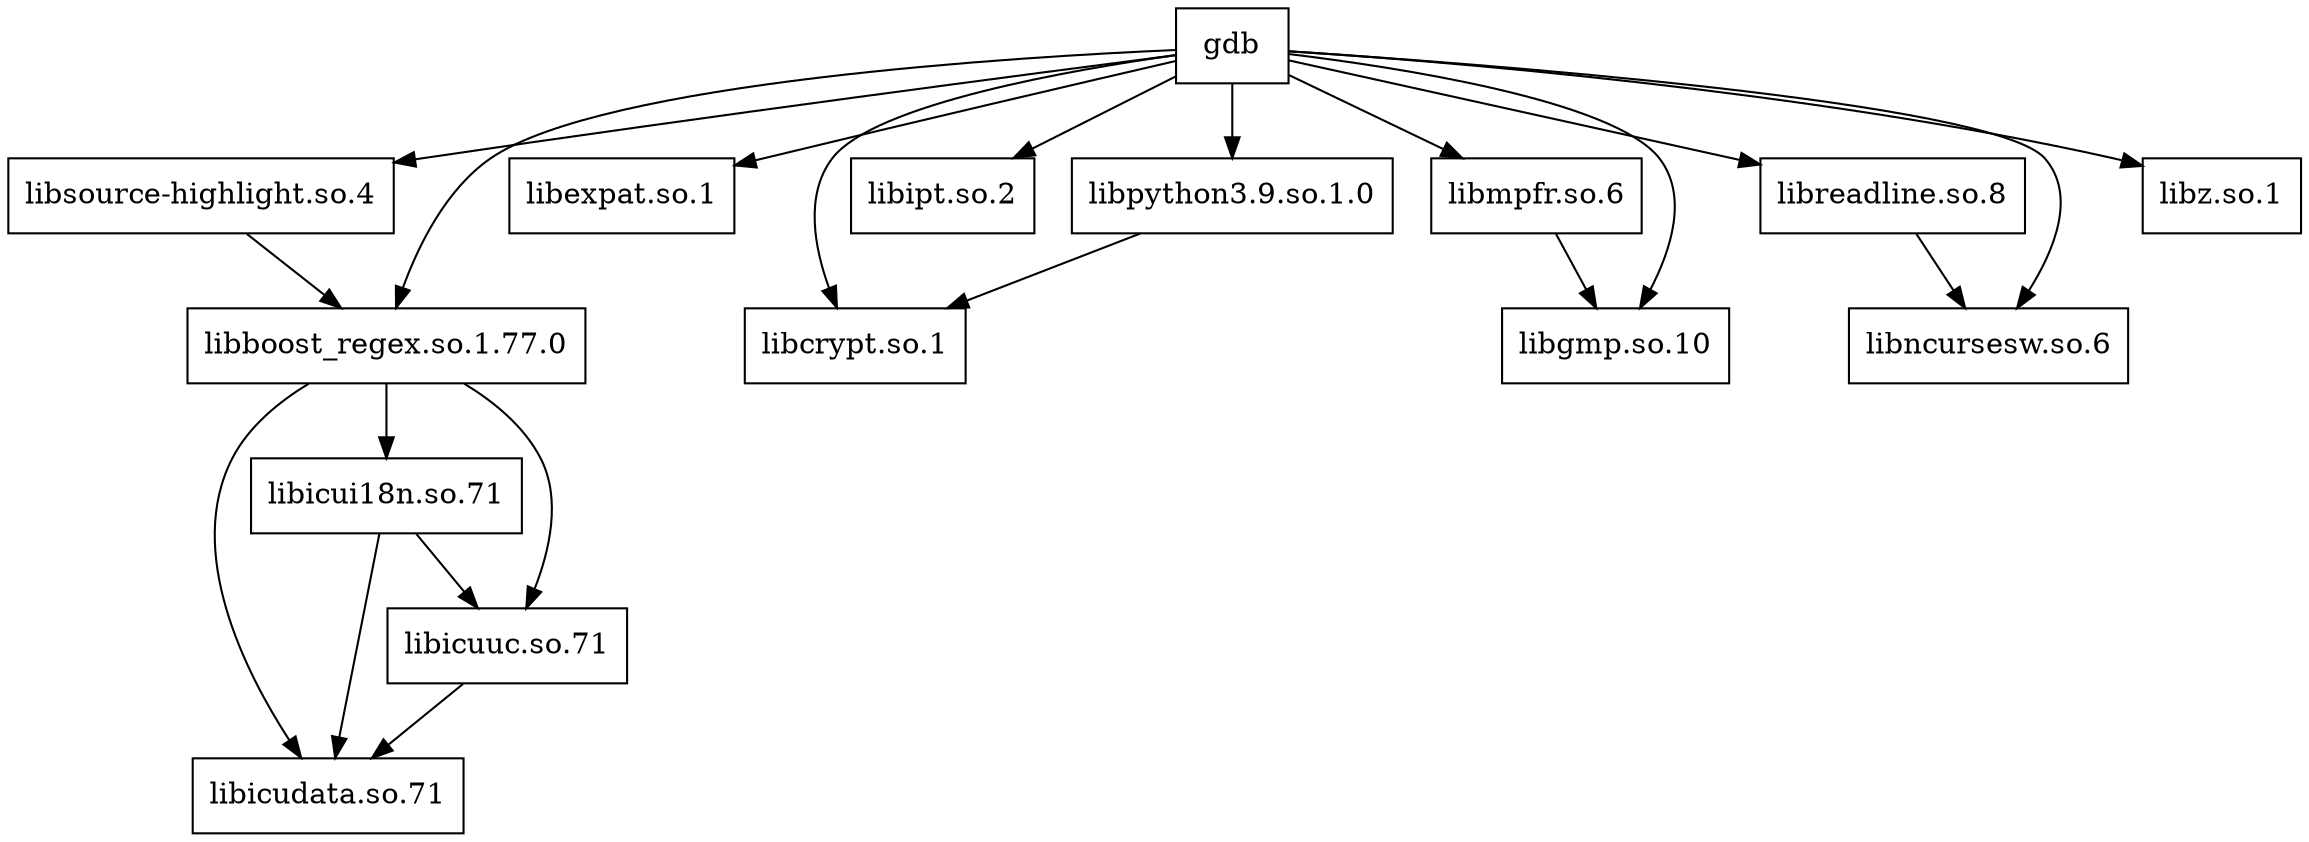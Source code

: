 // generated with $ ./fig-5-mk.bash
digraph {
  node [shape=rect];
  "gdb" -> "libboost_regex.so.1.77.0"
  "gdb" -> "libcrypt.so.1"
  "gdb" -> "libexpat.so.1"
  "gdb" -> "libgmp.so.10"
  "gdb" -> "libipt.so.2"
  "gdb" -> "libmpfr.so.6"
  "gdb" -> "libncursesw.so.6"
  "gdb" -> "libpython3.9.so.1.0"
  "gdb" -> "libreadline.so.8"
  "gdb" -> "libsource-highlight.so.4"
  "gdb" -> "libz.so.1"
  "libboost_regex.so.1.77.0" -> "libicudata.so.71"
  "libboost_regex.so.1.77.0" -> "libicui18n.so.71"
  "libboost_regex.so.1.77.0" -> "libicuuc.so.71"
  "libicui18n.so.71" -> "libicudata.so.71"
  "libicui18n.so.71" -> "libicuuc.so.71"
  "libicuuc.so.71" -> "libicudata.so.71"
  "libmpfr.so.6" -> "libgmp.so.10"
  "libpython3.9.so.1.0" -> "libcrypt.so.1"
  "libreadline.so.8" -> "libncursesw.so.6"
  "libsource-highlight.so.4" -> "libboost_regex.so.1.77.0"
}
